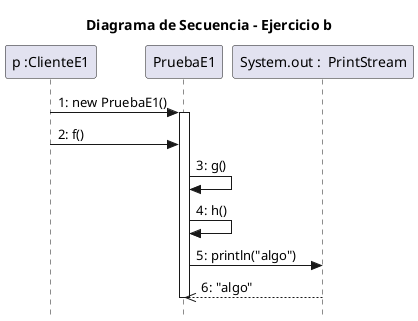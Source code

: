 @startuml Sequence Diagram 

title Diagrama de Secuencia - Ejercicio b 
 
skinparam style strictuml

participant "p :ClienteE1" as A
participant "PruebaE1" as B
participant "System.out :  PrintStream" as C

A -> B : 1: new PruebaE1()
activate B
A -> B : 2: f()
B -> B : 3: g()
B -> B : 4: h()
B -> C : 5: println("algo")
C -->> B : 6: "algo"
deactivate 
@enduml